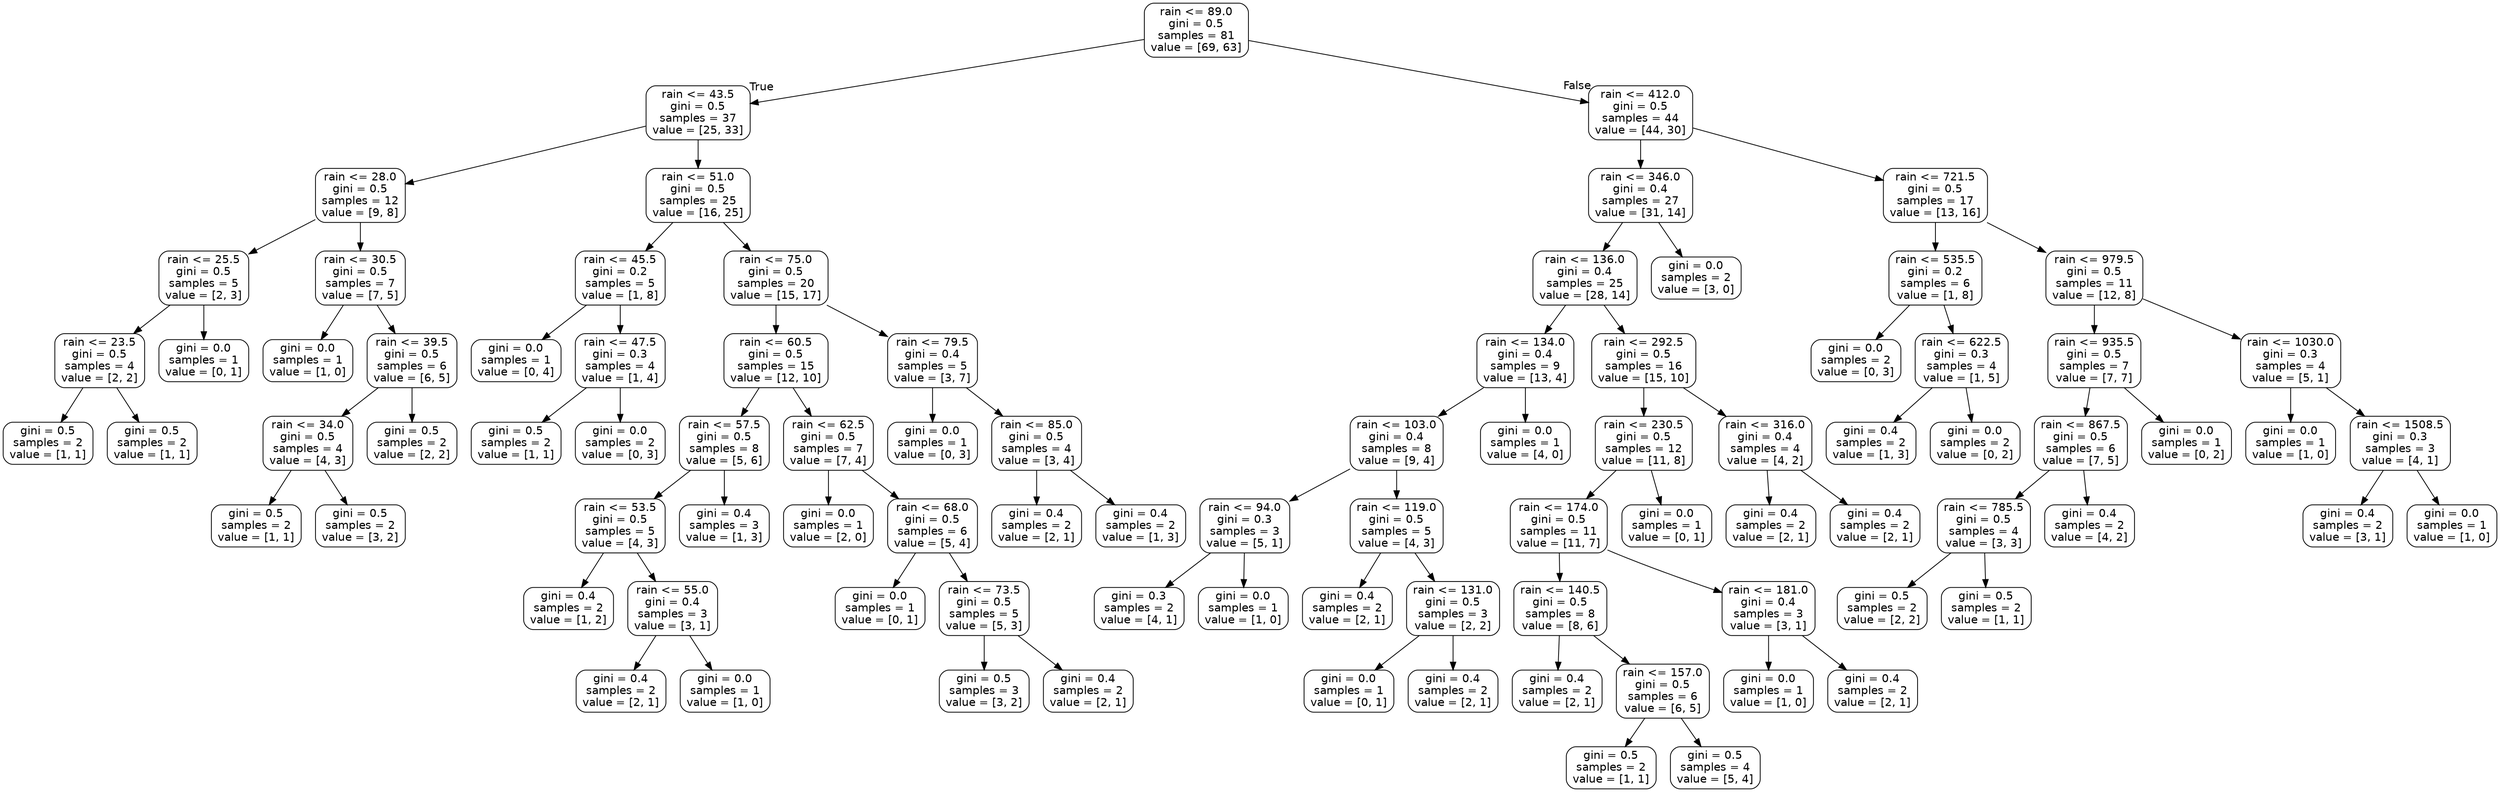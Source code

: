 digraph Tree {
node [shape=box, style="rounded", color="black", fontname=helvetica] ;
edge [fontname=helvetica] ;
0 [label="rain <= 89.0\ngini = 0.5\nsamples = 81\nvalue = [69, 63]"] ;
1 [label="rain <= 43.5\ngini = 0.5\nsamples = 37\nvalue = [25, 33]"] ;
0 -> 1 [labeldistance=2.5, labelangle=45, headlabel="True"] ;
2 [label="rain <= 28.0\ngini = 0.5\nsamples = 12\nvalue = [9, 8]"] ;
1 -> 2 ;
3 [label="rain <= 25.5\ngini = 0.5\nsamples = 5\nvalue = [2, 3]"] ;
2 -> 3 ;
4 [label="rain <= 23.5\ngini = 0.5\nsamples = 4\nvalue = [2, 2]"] ;
3 -> 4 ;
5 [label="gini = 0.5\nsamples = 2\nvalue = [1, 1]"] ;
4 -> 5 ;
6 [label="gini = 0.5\nsamples = 2\nvalue = [1, 1]"] ;
4 -> 6 ;
7 [label="gini = 0.0\nsamples = 1\nvalue = [0, 1]"] ;
3 -> 7 ;
8 [label="rain <= 30.5\ngini = 0.5\nsamples = 7\nvalue = [7, 5]"] ;
2 -> 8 ;
9 [label="gini = 0.0\nsamples = 1\nvalue = [1, 0]"] ;
8 -> 9 ;
10 [label="rain <= 39.5\ngini = 0.5\nsamples = 6\nvalue = [6, 5]"] ;
8 -> 10 ;
11 [label="rain <= 34.0\ngini = 0.5\nsamples = 4\nvalue = [4, 3]"] ;
10 -> 11 ;
12 [label="gini = 0.5\nsamples = 2\nvalue = [1, 1]"] ;
11 -> 12 ;
13 [label="gini = 0.5\nsamples = 2\nvalue = [3, 2]"] ;
11 -> 13 ;
14 [label="gini = 0.5\nsamples = 2\nvalue = [2, 2]"] ;
10 -> 14 ;
15 [label="rain <= 51.0\ngini = 0.5\nsamples = 25\nvalue = [16, 25]"] ;
1 -> 15 ;
16 [label="rain <= 45.5\ngini = 0.2\nsamples = 5\nvalue = [1, 8]"] ;
15 -> 16 ;
17 [label="gini = 0.0\nsamples = 1\nvalue = [0, 4]"] ;
16 -> 17 ;
18 [label="rain <= 47.5\ngini = 0.3\nsamples = 4\nvalue = [1, 4]"] ;
16 -> 18 ;
19 [label="gini = 0.5\nsamples = 2\nvalue = [1, 1]"] ;
18 -> 19 ;
20 [label="gini = 0.0\nsamples = 2\nvalue = [0, 3]"] ;
18 -> 20 ;
21 [label="rain <= 75.0\ngini = 0.5\nsamples = 20\nvalue = [15, 17]"] ;
15 -> 21 ;
22 [label="rain <= 60.5\ngini = 0.5\nsamples = 15\nvalue = [12, 10]"] ;
21 -> 22 ;
23 [label="rain <= 57.5\ngini = 0.5\nsamples = 8\nvalue = [5, 6]"] ;
22 -> 23 ;
24 [label="rain <= 53.5\ngini = 0.5\nsamples = 5\nvalue = [4, 3]"] ;
23 -> 24 ;
25 [label="gini = 0.4\nsamples = 2\nvalue = [1, 2]"] ;
24 -> 25 ;
26 [label="rain <= 55.0\ngini = 0.4\nsamples = 3\nvalue = [3, 1]"] ;
24 -> 26 ;
27 [label="gini = 0.4\nsamples = 2\nvalue = [2, 1]"] ;
26 -> 27 ;
28 [label="gini = 0.0\nsamples = 1\nvalue = [1, 0]"] ;
26 -> 28 ;
29 [label="gini = 0.4\nsamples = 3\nvalue = [1, 3]"] ;
23 -> 29 ;
30 [label="rain <= 62.5\ngini = 0.5\nsamples = 7\nvalue = [7, 4]"] ;
22 -> 30 ;
31 [label="gini = 0.0\nsamples = 1\nvalue = [2, 0]"] ;
30 -> 31 ;
32 [label="rain <= 68.0\ngini = 0.5\nsamples = 6\nvalue = [5, 4]"] ;
30 -> 32 ;
33 [label="gini = 0.0\nsamples = 1\nvalue = [0, 1]"] ;
32 -> 33 ;
34 [label="rain <= 73.5\ngini = 0.5\nsamples = 5\nvalue = [5, 3]"] ;
32 -> 34 ;
35 [label="gini = 0.5\nsamples = 3\nvalue = [3, 2]"] ;
34 -> 35 ;
36 [label="gini = 0.4\nsamples = 2\nvalue = [2, 1]"] ;
34 -> 36 ;
37 [label="rain <= 79.5\ngini = 0.4\nsamples = 5\nvalue = [3, 7]"] ;
21 -> 37 ;
38 [label="gini = 0.0\nsamples = 1\nvalue = [0, 3]"] ;
37 -> 38 ;
39 [label="rain <= 85.0\ngini = 0.5\nsamples = 4\nvalue = [3, 4]"] ;
37 -> 39 ;
40 [label="gini = 0.4\nsamples = 2\nvalue = [2, 1]"] ;
39 -> 40 ;
41 [label="gini = 0.4\nsamples = 2\nvalue = [1, 3]"] ;
39 -> 41 ;
42 [label="rain <= 412.0\ngini = 0.5\nsamples = 44\nvalue = [44, 30]"] ;
0 -> 42 [labeldistance=2.5, labelangle=-45, headlabel="False"] ;
43 [label="rain <= 346.0\ngini = 0.4\nsamples = 27\nvalue = [31, 14]"] ;
42 -> 43 ;
44 [label="rain <= 136.0\ngini = 0.4\nsamples = 25\nvalue = [28, 14]"] ;
43 -> 44 ;
45 [label="rain <= 134.0\ngini = 0.4\nsamples = 9\nvalue = [13, 4]"] ;
44 -> 45 ;
46 [label="rain <= 103.0\ngini = 0.4\nsamples = 8\nvalue = [9, 4]"] ;
45 -> 46 ;
47 [label="rain <= 94.0\ngini = 0.3\nsamples = 3\nvalue = [5, 1]"] ;
46 -> 47 ;
48 [label="gini = 0.3\nsamples = 2\nvalue = [4, 1]"] ;
47 -> 48 ;
49 [label="gini = 0.0\nsamples = 1\nvalue = [1, 0]"] ;
47 -> 49 ;
50 [label="rain <= 119.0\ngini = 0.5\nsamples = 5\nvalue = [4, 3]"] ;
46 -> 50 ;
51 [label="gini = 0.4\nsamples = 2\nvalue = [2, 1]"] ;
50 -> 51 ;
52 [label="rain <= 131.0\ngini = 0.5\nsamples = 3\nvalue = [2, 2]"] ;
50 -> 52 ;
53 [label="gini = 0.0\nsamples = 1\nvalue = [0, 1]"] ;
52 -> 53 ;
54 [label="gini = 0.4\nsamples = 2\nvalue = [2, 1]"] ;
52 -> 54 ;
55 [label="gini = 0.0\nsamples = 1\nvalue = [4, 0]"] ;
45 -> 55 ;
56 [label="rain <= 292.5\ngini = 0.5\nsamples = 16\nvalue = [15, 10]"] ;
44 -> 56 ;
57 [label="rain <= 230.5\ngini = 0.5\nsamples = 12\nvalue = [11, 8]"] ;
56 -> 57 ;
58 [label="rain <= 174.0\ngini = 0.5\nsamples = 11\nvalue = [11, 7]"] ;
57 -> 58 ;
59 [label="rain <= 140.5\ngini = 0.5\nsamples = 8\nvalue = [8, 6]"] ;
58 -> 59 ;
60 [label="gini = 0.4\nsamples = 2\nvalue = [2, 1]"] ;
59 -> 60 ;
61 [label="rain <= 157.0\ngini = 0.5\nsamples = 6\nvalue = [6, 5]"] ;
59 -> 61 ;
62 [label="gini = 0.5\nsamples = 2\nvalue = [1, 1]"] ;
61 -> 62 ;
63 [label="gini = 0.5\nsamples = 4\nvalue = [5, 4]"] ;
61 -> 63 ;
64 [label="rain <= 181.0\ngini = 0.4\nsamples = 3\nvalue = [3, 1]"] ;
58 -> 64 ;
65 [label="gini = 0.0\nsamples = 1\nvalue = [1, 0]"] ;
64 -> 65 ;
66 [label="gini = 0.4\nsamples = 2\nvalue = [2, 1]"] ;
64 -> 66 ;
67 [label="gini = 0.0\nsamples = 1\nvalue = [0, 1]"] ;
57 -> 67 ;
68 [label="rain <= 316.0\ngini = 0.4\nsamples = 4\nvalue = [4, 2]"] ;
56 -> 68 ;
69 [label="gini = 0.4\nsamples = 2\nvalue = [2, 1]"] ;
68 -> 69 ;
70 [label="gini = 0.4\nsamples = 2\nvalue = [2, 1]"] ;
68 -> 70 ;
71 [label="gini = 0.0\nsamples = 2\nvalue = [3, 0]"] ;
43 -> 71 ;
72 [label="rain <= 721.5\ngini = 0.5\nsamples = 17\nvalue = [13, 16]"] ;
42 -> 72 ;
73 [label="rain <= 535.5\ngini = 0.2\nsamples = 6\nvalue = [1, 8]"] ;
72 -> 73 ;
74 [label="gini = 0.0\nsamples = 2\nvalue = [0, 3]"] ;
73 -> 74 ;
75 [label="rain <= 622.5\ngini = 0.3\nsamples = 4\nvalue = [1, 5]"] ;
73 -> 75 ;
76 [label="gini = 0.4\nsamples = 2\nvalue = [1, 3]"] ;
75 -> 76 ;
77 [label="gini = 0.0\nsamples = 2\nvalue = [0, 2]"] ;
75 -> 77 ;
78 [label="rain <= 979.5\ngini = 0.5\nsamples = 11\nvalue = [12, 8]"] ;
72 -> 78 ;
79 [label="rain <= 935.5\ngini = 0.5\nsamples = 7\nvalue = [7, 7]"] ;
78 -> 79 ;
80 [label="rain <= 867.5\ngini = 0.5\nsamples = 6\nvalue = [7, 5]"] ;
79 -> 80 ;
81 [label="rain <= 785.5\ngini = 0.5\nsamples = 4\nvalue = [3, 3]"] ;
80 -> 81 ;
82 [label="gini = 0.5\nsamples = 2\nvalue = [2, 2]"] ;
81 -> 82 ;
83 [label="gini = 0.5\nsamples = 2\nvalue = [1, 1]"] ;
81 -> 83 ;
84 [label="gini = 0.4\nsamples = 2\nvalue = [4, 2]"] ;
80 -> 84 ;
85 [label="gini = 0.0\nsamples = 1\nvalue = [0, 2]"] ;
79 -> 85 ;
86 [label="rain <= 1030.0\ngini = 0.3\nsamples = 4\nvalue = [5, 1]"] ;
78 -> 86 ;
87 [label="gini = 0.0\nsamples = 1\nvalue = [1, 0]"] ;
86 -> 87 ;
88 [label="rain <= 1508.5\ngini = 0.3\nsamples = 3\nvalue = [4, 1]"] ;
86 -> 88 ;
89 [label="gini = 0.4\nsamples = 2\nvalue = [3, 1]"] ;
88 -> 89 ;
90 [label="gini = 0.0\nsamples = 1\nvalue = [1, 0]"] ;
88 -> 90 ;
}